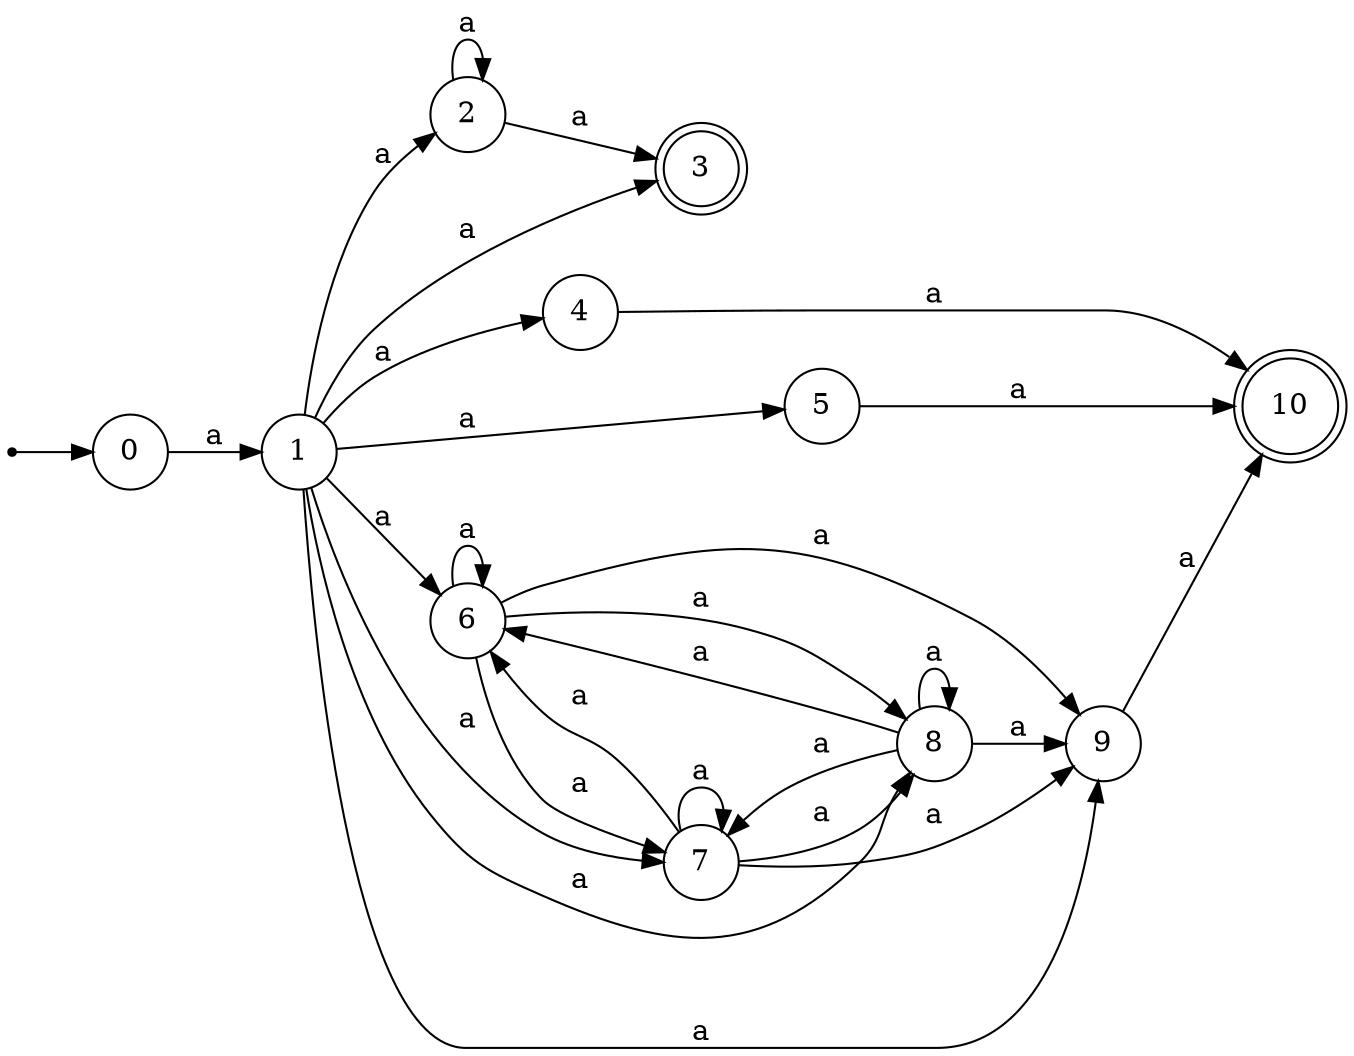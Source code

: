 digraph finite_state_machine {
rankdir=LR;
size="20,20";
node [shape = point]; "dummy0"
node [shape = circle]; "0";
"dummy0" -> "0";
node [shape = circle]; "1";
node [shape = circle]; "2";
node [shape = doublecircle]; "3";node [shape = circle]; "4";
node [shape = circle]; "5";
node [shape = circle]; "6";
node [shape = circle]; "7";
node [shape = circle]; "8";
node [shape = circle]; "9";
node [shape = doublecircle]; "10";"0" -> "1" [label = "a"];
 "1" -> "2" [label = "a"];
 "1" -> "3" [label = "a"];
 "1" -> "4" [label = "a"];
 "1" -> "5" [label = "a"];
 "1" -> "6" [label = "a"];
 "1" -> "7" [label = "a"];
 "1" -> "8" [label = "a"];
 "1" -> "9" [label = "a"];
 "9" -> "10" [label = "a"];
 "8" -> "8" [label = "a"];
 "8" -> "9" [label = "a"];
 "8" -> "6" [label = "a"];
 "8" -> "7" [label = "a"];
 "7" -> "8" [label = "a"];
 "7" -> "9" [label = "a"];
 "7" -> "6" [label = "a"];
 "7" -> "7" [label = "a"];
 "6" -> "8" [label = "a"];
 "6" -> "9" [label = "a"];
 "6" -> "6" [label = "a"];
 "6" -> "7" [label = "a"];
 "5" -> "10" [label = "a"];
 "4" -> "10" [label = "a"];
 "2" -> "2" [label = "a"];
 "2" -> "3" [label = "a"];
 }

